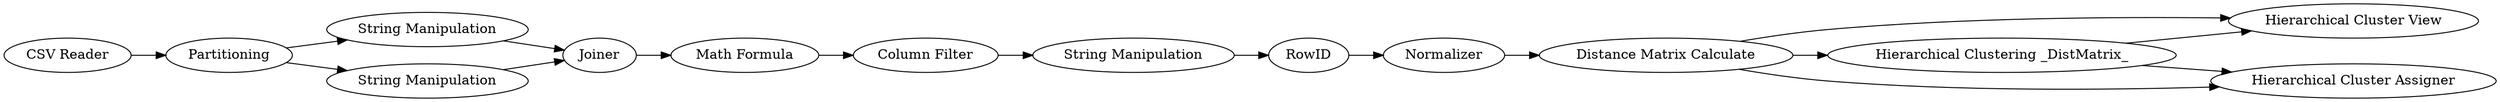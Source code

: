 digraph {
	6 -> 5
	12 -> 13
	6 -> 17
	5 -> 17
	6 -> 4
	5 -> 4
	15 -> 16
	9 -> 11
	13 -> 14
	8 -> 7
	9 -> 12
	14 -> 15
	1 -> 9
	16 -> 8
	7 -> 6
	11 -> 13
	5 [label="Hierarchical Clustering _DistMatrix_"]
	16 [label="String Manipulation"]
	13 [label=Joiner]
	1 [label="CSV Reader"]
	7 [label=Normalizer]
	9 [label=Partitioning]
	11 [label="String Manipulation"]
	4 [label="Hierarchical Cluster Assigner"]
	6 [label="Distance Matrix Calculate"]
	8 [label=RowID]
	15 [label="Column Filter"]
	14 [label="Math Formula"]
	17 [label="Hierarchical Cluster View"]
	12 [label="String Manipulation"]
	rankdir=LR
}
